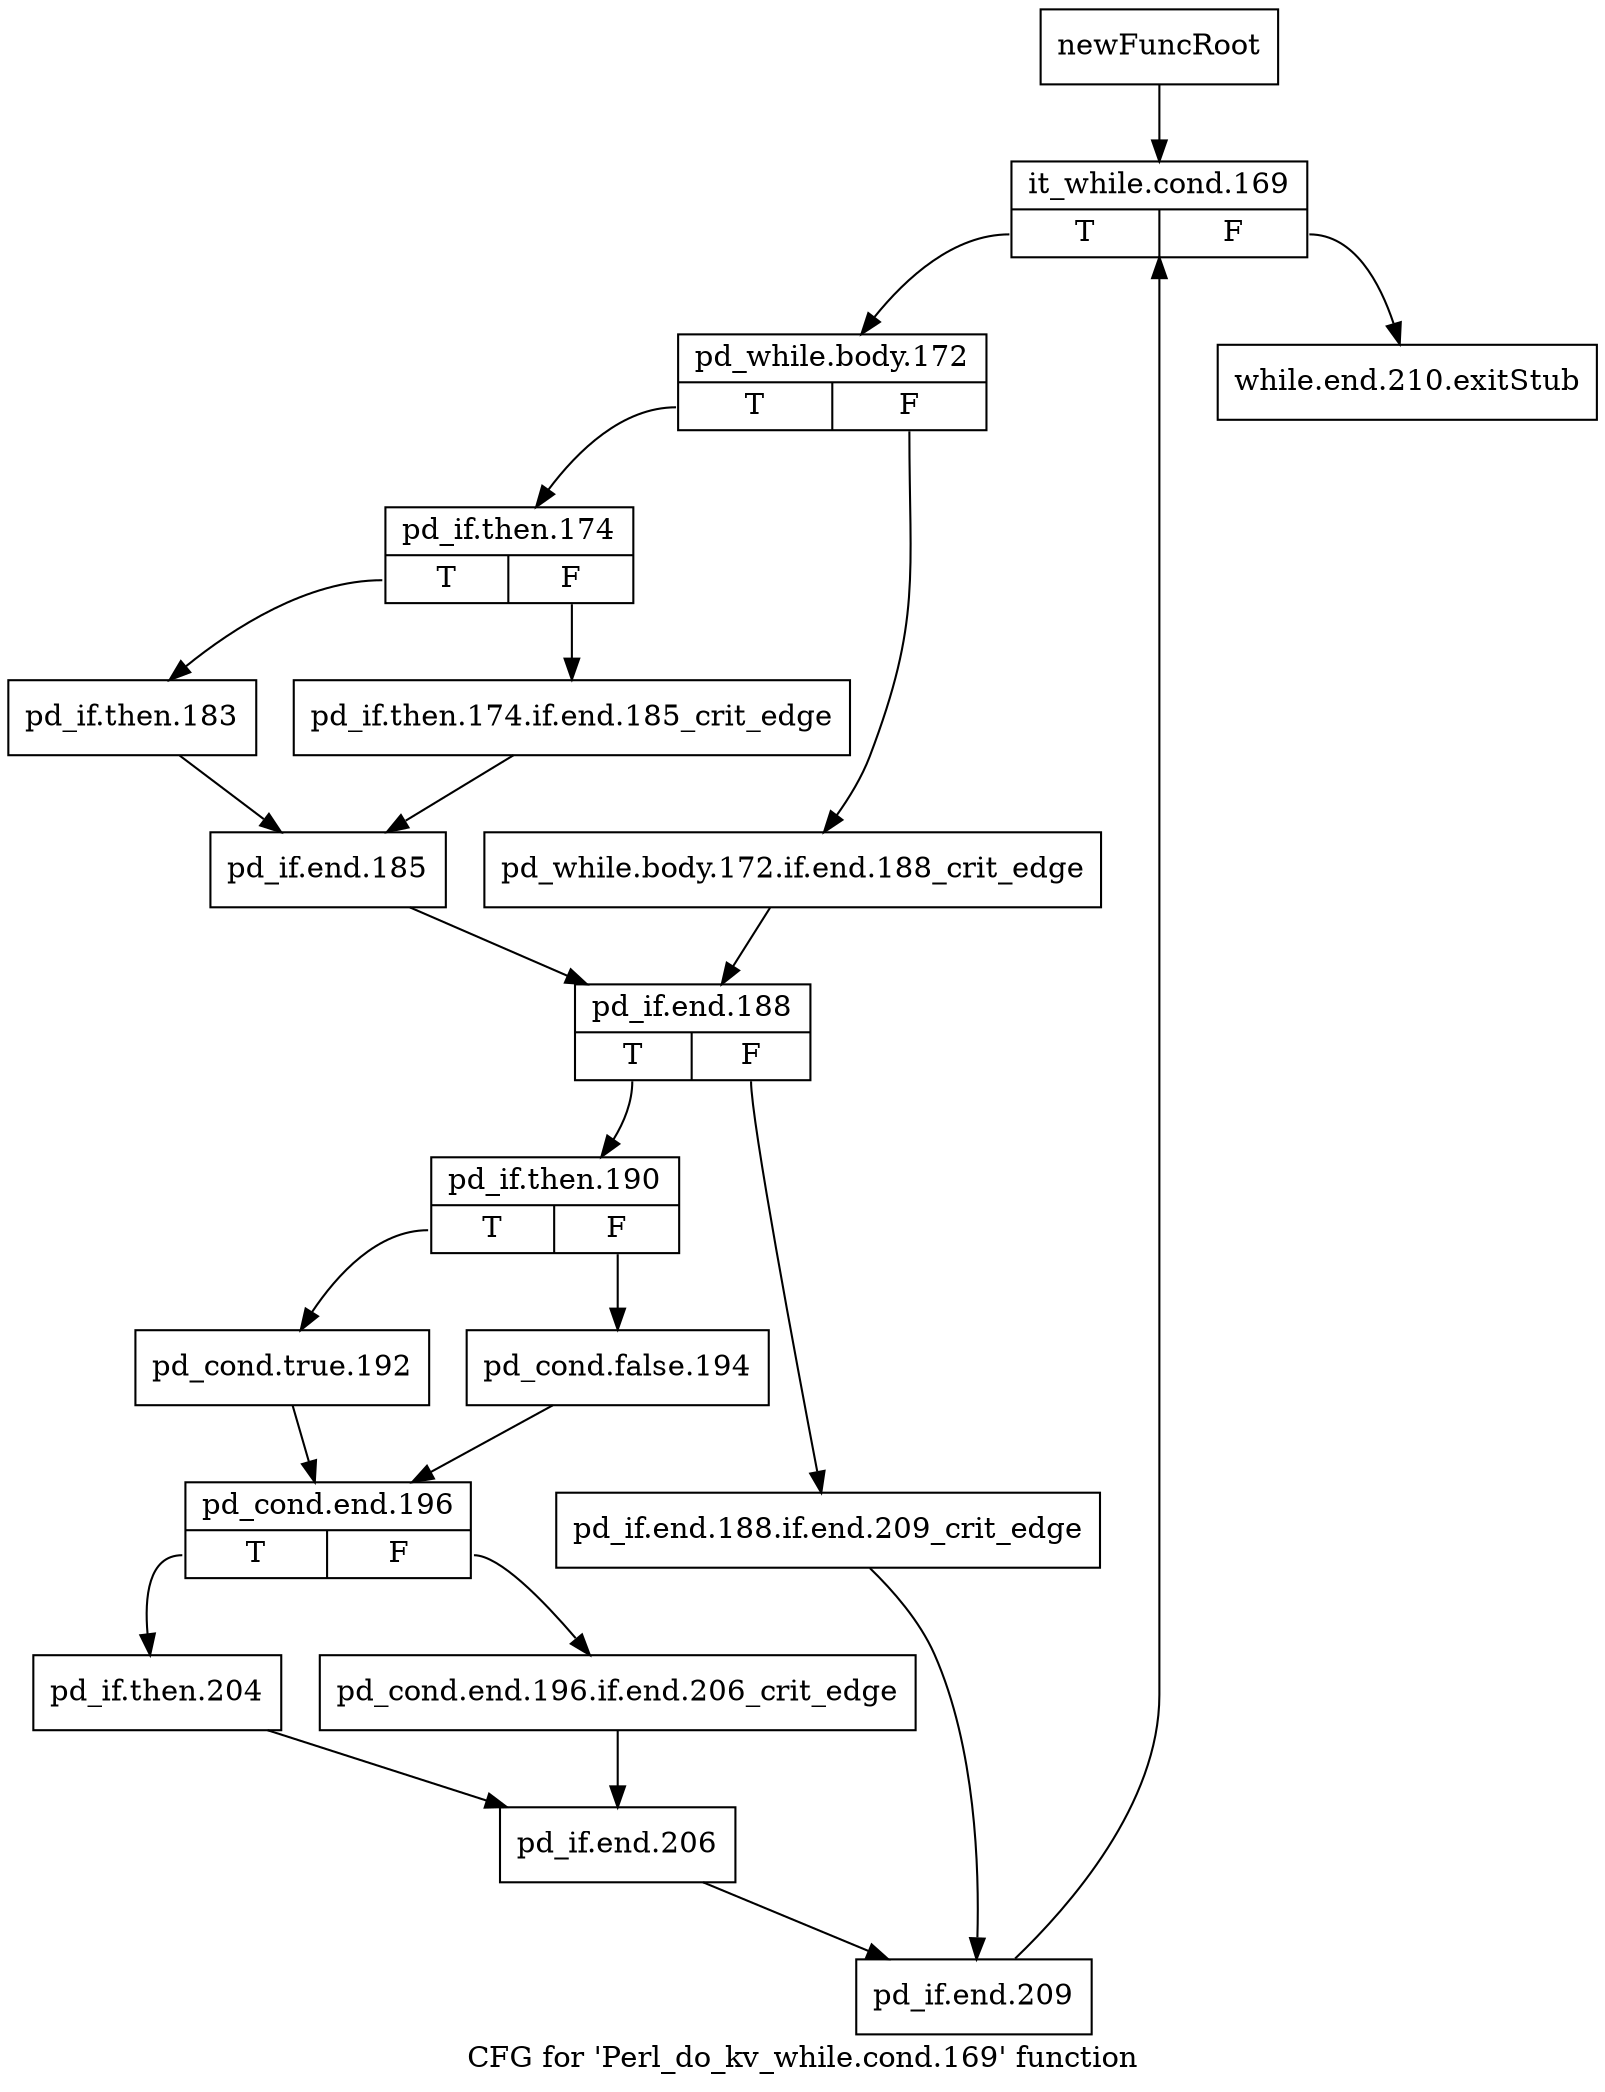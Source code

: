 digraph "CFG for 'Perl_do_kv_while.cond.169' function" {
	label="CFG for 'Perl_do_kv_while.cond.169' function";

	Node0x4b10a50 [shape=record,label="{newFuncRoot}"];
	Node0x4b10a50 -> Node0x4b10af0;
	Node0x4b10aa0 [shape=record,label="{while.end.210.exitStub}"];
	Node0x4b10af0 [shape=record,label="{it_while.cond.169|{<s0>T|<s1>F}}"];
	Node0x4b10af0:s0 -> Node0x4b10b40;
	Node0x4b10af0:s1 -> Node0x4b10aa0;
	Node0x4b10b40 [shape=record,label="{pd_while.body.172|{<s0>T|<s1>F}}"];
	Node0x4b10b40:s0 -> Node0x4b10be0;
	Node0x4b10b40:s1 -> Node0x4b10b90;
	Node0x4b10b90 [shape=record,label="{pd_while.body.172.if.end.188_crit_edge}"];
	Node0x4b10b90 -> Node0x4b10d20;
	Node0x4b10be0 [shape=record,label="{pd_if.then.174|{<s0>T|<s1>F}}"];
	Node0x4b10be0:s0 -> Node0x4b10c80;
	Node0x4b10be0:s1 -> Node0x4b10c30;
	Node0x4b10c30 [shape=record,label="{pd_if.then.174.if.end.185_crit_edge}"];
	Node0x4b10c30 -> Node0x4b10cd0;
	Node0x4b10c80 [shape=record,label="{pd_if.then.183}"];
	Node0x4b10c80 -> Node0x4b10cd0;
	Node0x4b10cd0 [shape=record,label="{pd_if.end.185}"];
	Node0x4b10cd0 -> Node0x4b10d20;
	Node0x4b10d20 [shape=record,label="{pd_if.end.188|{<s0>T|<s1>F}}"];
	Node0x4b10d20:s0 -> Node0x4b10dc0;
	Node0x4b10d20:s1 -> Node0x4b10d70;
	Node0x4b10d70 [shape=record,label="{pd_if.end.188.if.end.209_crit_edge}"];
	Node0x4b10d70 -> Node0x4b10ff0;
	Node0x4b10dc0 [shape=record,label="{pd_if.then.190|{<s0>T|<s1>F}}"];
	Node0x4b10dc0:s0 -> Node0x4b10e60;
	Node0x4b10dc0:s1 -> Node0x4b10e10;
	Node0x4b10e10 [shape=record,label="{pd_cond.false.194}"];
	Node0x4b10e10 -> Node0x4b10eb0;
	Node0x4b10e60 [shape=record,label="{pd_cond.true.192}"];
	Node0x4b10e60 -> Node0x4b10eb0;
	Node0x4b10eb0 [shape=record,label="{pd_cond.end.196|{<s0>T|<s1>F}}"];
	Node0x4b10eb0:s0 -> Node0x4b10f50;
	Node0x4b10eb0:s1 -> Node0x4b10f00;
	Node0x4b10f00 [shape=record,label="{pd_cond.end.196.if.end.206_crit_edge}"];
	Node0x4b10f00 -> Node0x4b10fa0;
	Node0x4b10f50 [shape=record,label="{pd_if.then.204}"];
	Node0x4b10f50 -> Node0x4b10fa0;
	Node0x4b10fa0 [shape=record,label="{pd_if.end.206}"];
	Node0x4b10fa0 -> Node0x4b10ff0;
	Node0x4b10ff0 [shape=record,label="{pd_if.end.209}"];
	Node0x4b10ff0 -> Node0x4b10af0;
}
